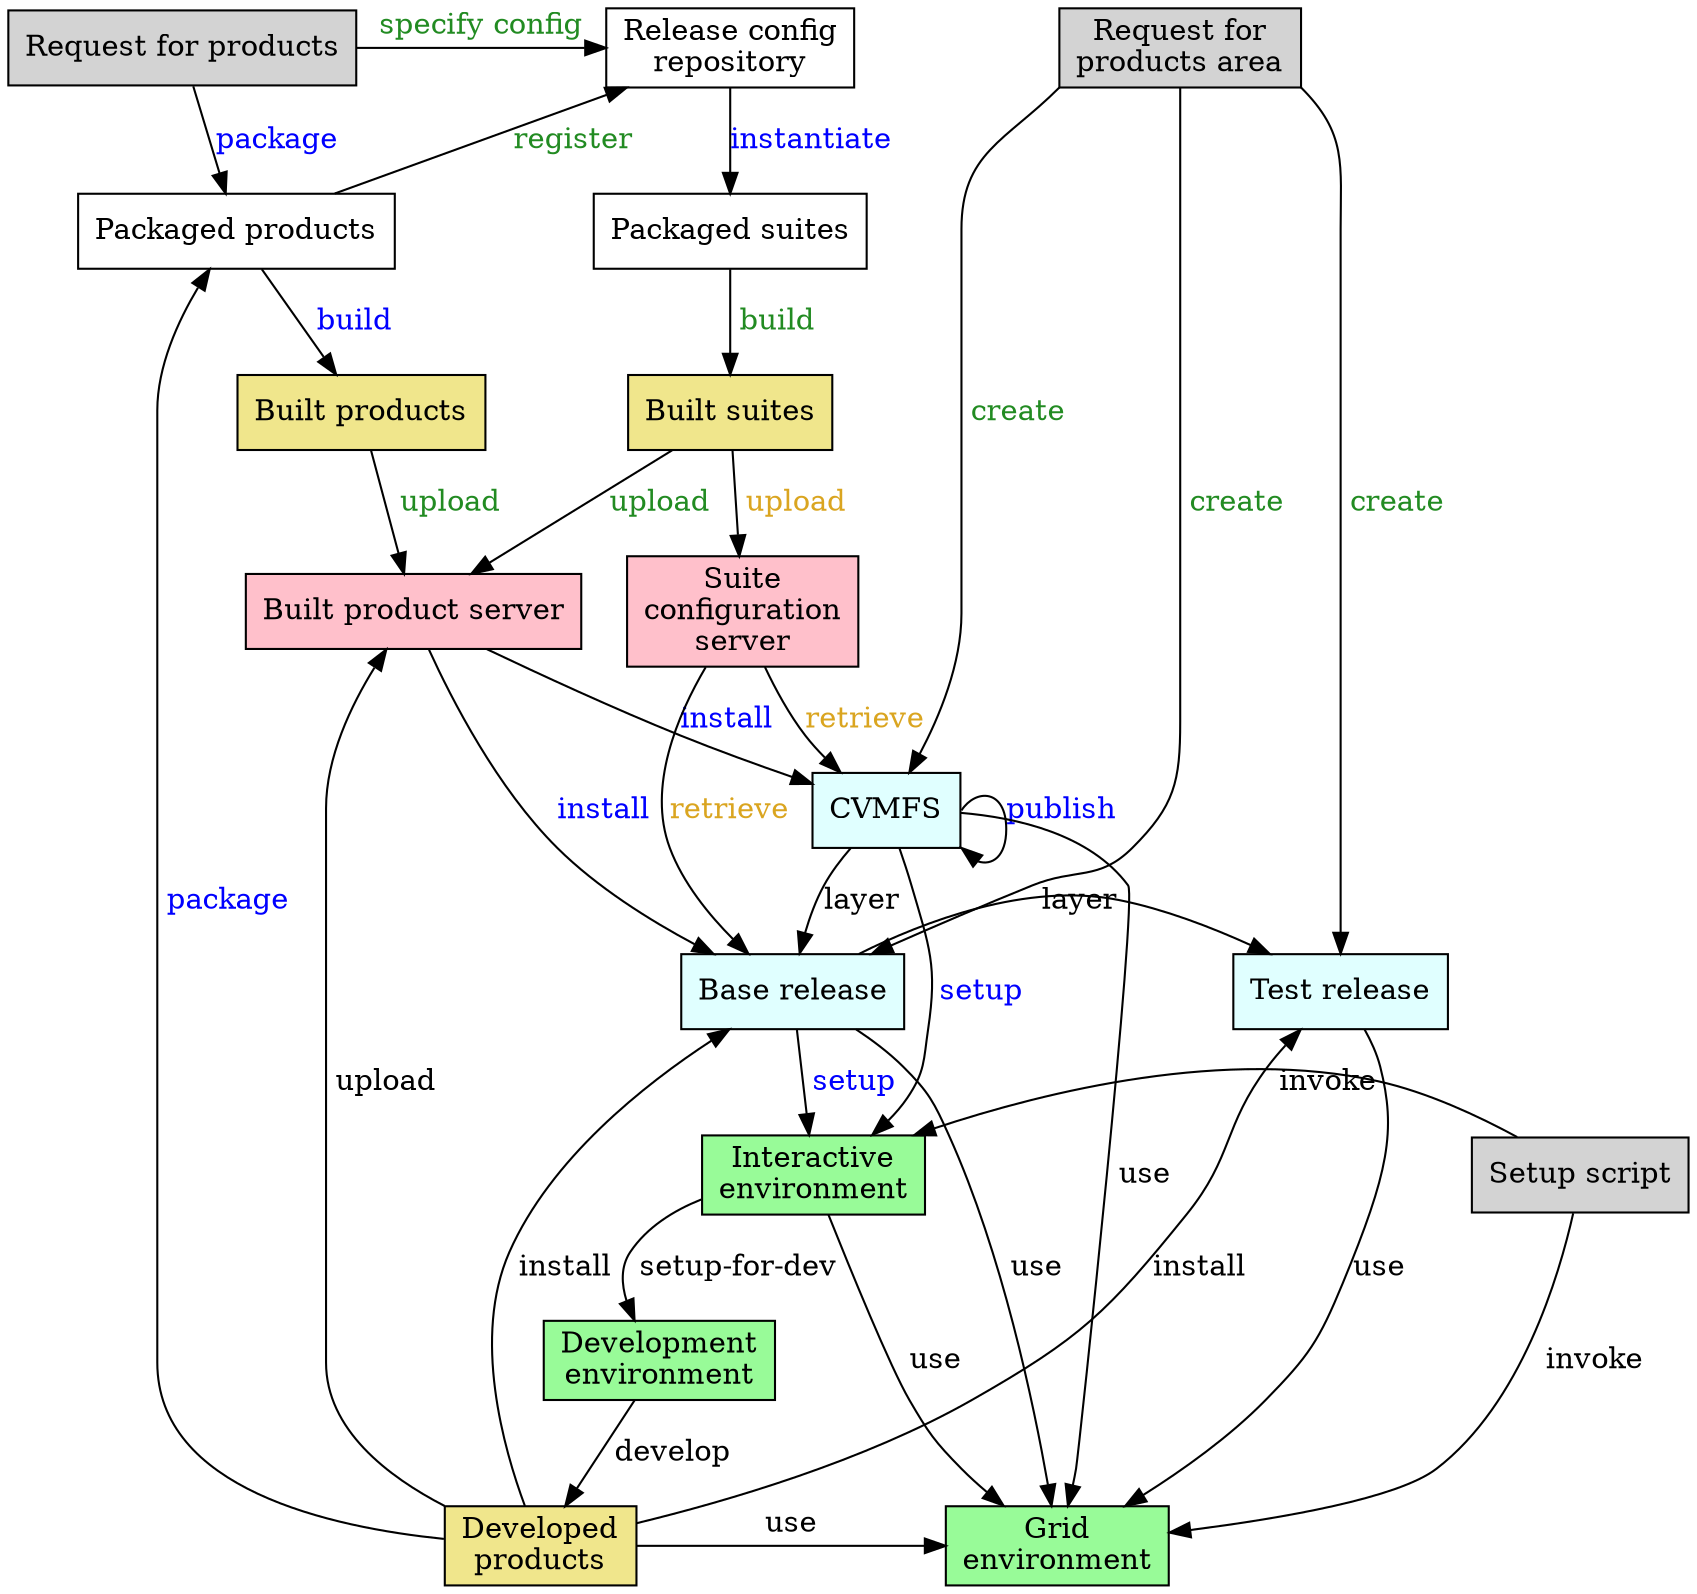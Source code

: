 digraph test {

  node [shape="rectangle"]
  nodesep=0.3

  request [label="Request for products", style=filled, fillcolor=lightgray]
  request_for_products_area [label="Request for\nproducts area", style=filled, fillcolor=lightgray]
  packaged_products [label="Packaged products"]
  scisoft [label="Built product server", style=filled, fillcolor=pink]
  suite_config_server [label="Suite\nconfiguration\nserver", style=filled, fillcolor=pink]
  build [label="Built products", style=filled, fillcolor=khaki]
  built_env [label="Built suites", style=filled, fillcolor=khaki]
  packaged_suites [label="Packaged suites"]
  release_config [label="Release config\nrepository"]
  developed [label="Developed\nproducts", style=filled, fillcolor=khaki]
  local_install [label="Base release", style=filled, fillcolor=lightcyan]
  test_release [label="Test release", style=filled, fillcolor=lightcyan]
  CVMFS [style=filled, fillcolor=lightcyan]
  interactive [label="Interactive\nenvironment", style=filled, fillcolor=palegreen]
  grid [label="Grid\nenvironment", style=filled, fillcolor=palegreen]
  development [label="Development\nenvironment", style=filled, fillcolor=palegreen]
  setup [label="Setup script", style=filled, fillcolor=lightgray]

  { rank = same; developed; grid }
  { rank = same; packaged_products; packaged_suites }
  { rank = same; test_release; local_install; }
  { rank = same; suite_config_server; scisoft}
  { rank = same; interactive; setup }
  { rank = same; request; release_config; request_for_products_area }

  CVMFS -> grid [label=" use", fontcolor=black]
  CVMFS -> interactive [label=" setup", fontcolor=blue]
  CVMFS -> local_install [label="layer", fontcolor=black]
  CVMFS:e -> CVMFS:se [label="publish", fontcolor=blue]
  build -> scisoft [label=" upload", fontcolor=forestgreen]
  local_install -> grid [label=" use", fontcolor=black]
  local_install -> interactive [label=" setup", fontcolor=blue]
  local_install -> test_release[label="layer", fontcolor=black]
  packaged_products -> build [label=" build", fontcolor=blue]
  packaged_products -> release_config [label="register", fontcolor=forestgreen]
  packaged_suites -> built_env [label=" build", fontcolor=forestgreen]
  built_env -> scisoft [label="upload", fontcolor=forestgreen]
  built_env -> suite_config_server [label=" upload", fontcolor=goldenrod]
  release_config -> packaged_suites [label = "instantiate", fontcolor=blue]
  request -> packaged_products [label="package", fontcolor=blue]
  request -> release_config [label="specify config", fontcolor=forestgreen]
  request_for_products_area:sw -> CVMFS [label=" create", fontcolor=forestgreen]
  request_for_products_area:s -> local_install [label=" create", fontcolor=forestgreen]
  request_for_products_area:se -> test_release [label=" create", fontcolor=forestgreen]
  scisoft -> CVMFS [label="install", fontcolor=blue]
  scisoft -> local_install [label="install", fontcolor=blue]
  suite_config_server -> CVMFS [label="retrieve", fontcolor=goldenrod]
  suite_config_server -> local_install [label="retrieve", fontcolor=goldenrod]
  test_release -> grid [label="use", fontcolor=black]
  interactive -> development [label=" setup-for-dev", fontcolor=black]
  interactive -> grid [label="use", fontcolor=black]
  setup -> interactive [label=" invoke", fontcolor=black]
  setup -> grid [label=" invoke", fontcolor=black]
  development -> developed [label=" develop", fontcolor=black]
  developed -> local_install [label=" install", fontcolor=black]
  developed -> grid [label="use", fontcolor=black]
  developed -> scisoft [label=" upload", fontcolor=black]
  developed -> packaged_products [label=" package", fontcolor=blue]
  developed -> test_release [label="install", fontcolor=black]
}
